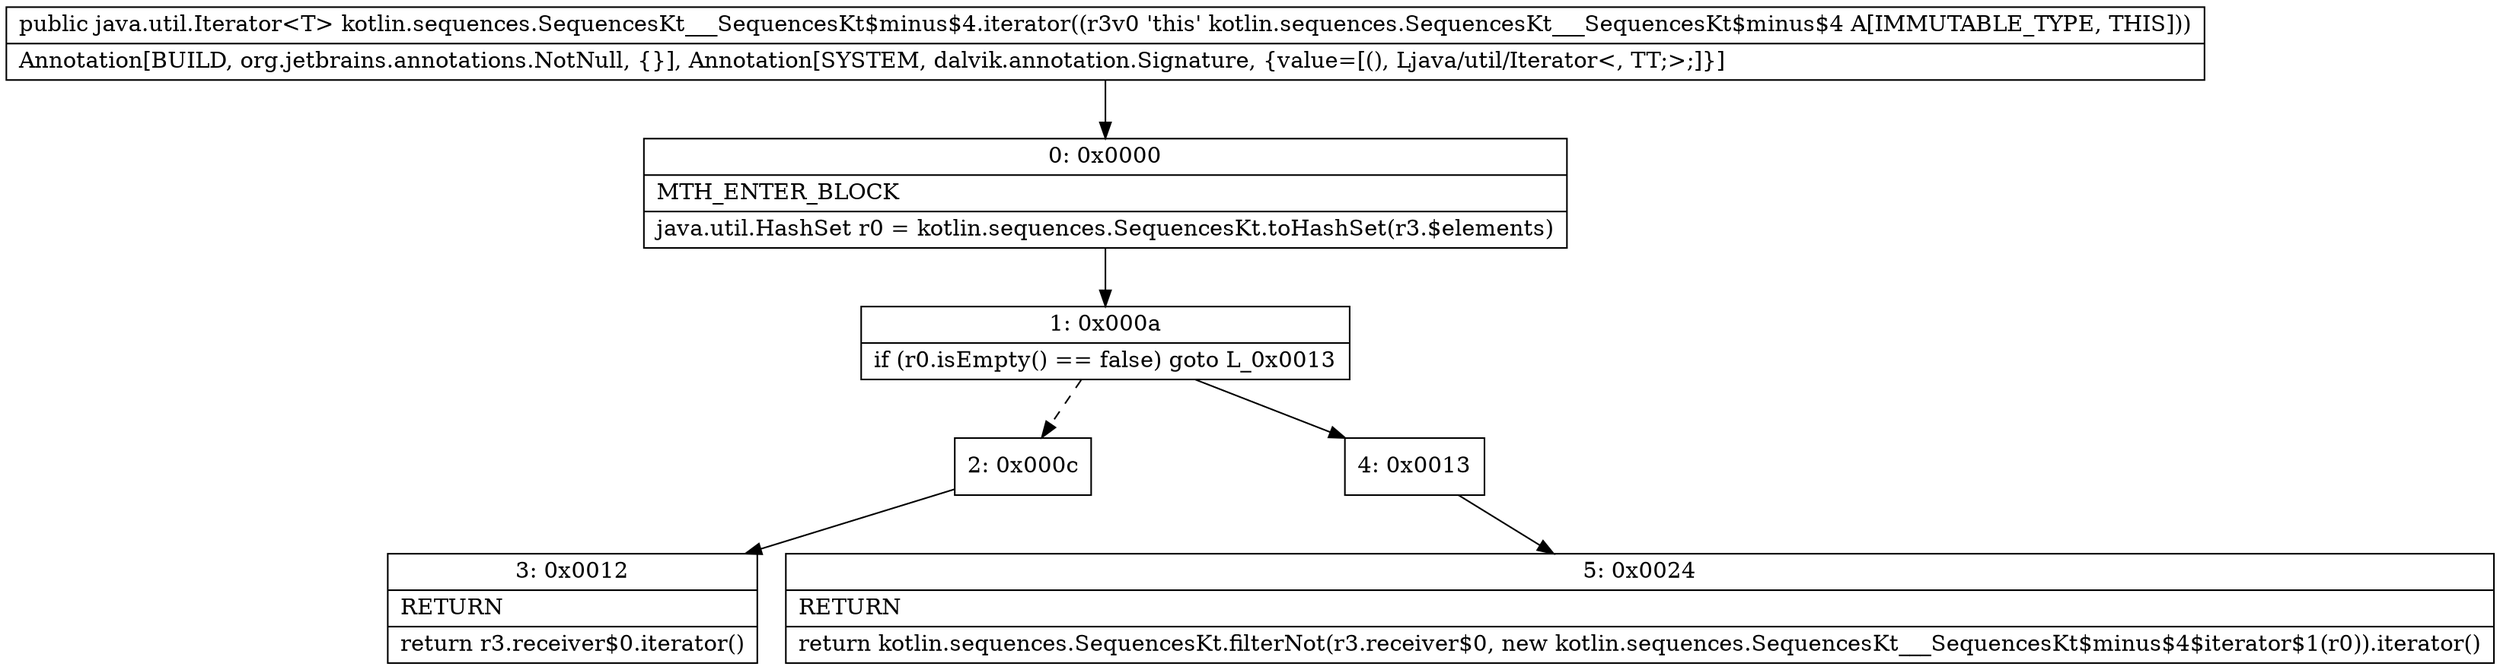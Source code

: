 digraph "CFG forkotlin.sequences.SequencesKt___SequencesKt$minus$4.iterator()Ljava\/util\/Iterator;" {
Node_0 [shape=record,label="{0\:\ 0x0000|MTH_ENTER_BLOCK\l|java.util.HashSet r0 = kotlin.sequences.SequencesKt.toHashSet(r3.$elements)\l}"];
Node_1 [shape=record,label="{1\:\ 0x000a|if (r0.isEmpty() == false) goto L_0x0013\l}"];
Node_2 [shape=record,label="{2\:\ 0x000c}"];
Node_3 [shape=record,label="{3\:\ 0x0012|RETURN\l|return r3.receiver$0.iterator()\l}"];
Node_4 [shape=record,label="{4\:\ 0x0013}"];
Node_5 [shape=record,label="{5\:\ 0x0024|RETURN\l|return kotlin.sequences.SequencesKt.filterNot(r3.receiver$0, new kotlin.sequences.SequencesKt___SequencesKt$minus$4$iterator$1(r0)).iterator()\l}"];
MethodNode[shape=record,label="{public java.util.Iterator\<T\> kotlin.sequences.SequencesKt___SequencesKt$minus$4.iterator((r3v0 'this' kotlin.sequences.SequencesKt___SequencesKt$minus$4 A[IMMUTABLE_TYPE, THIS]))  | Annotation[BUILD, org.jetbrains.annotations.NotNull, \{\}], Annotation[SYSTEM, dalvik.annotation.Signature, \{value=[(), Ljava\/util\/Iterator\<, TT;\>;]\}]\l}"];
MethodNode -> Node_0;
Node_0 -> Node_1;
Node_1 -> Node_2[style=dashed];
Node_1 -> Node_4;
Node_2 -> Node_3;
Node_4 -> Node_5;
}

